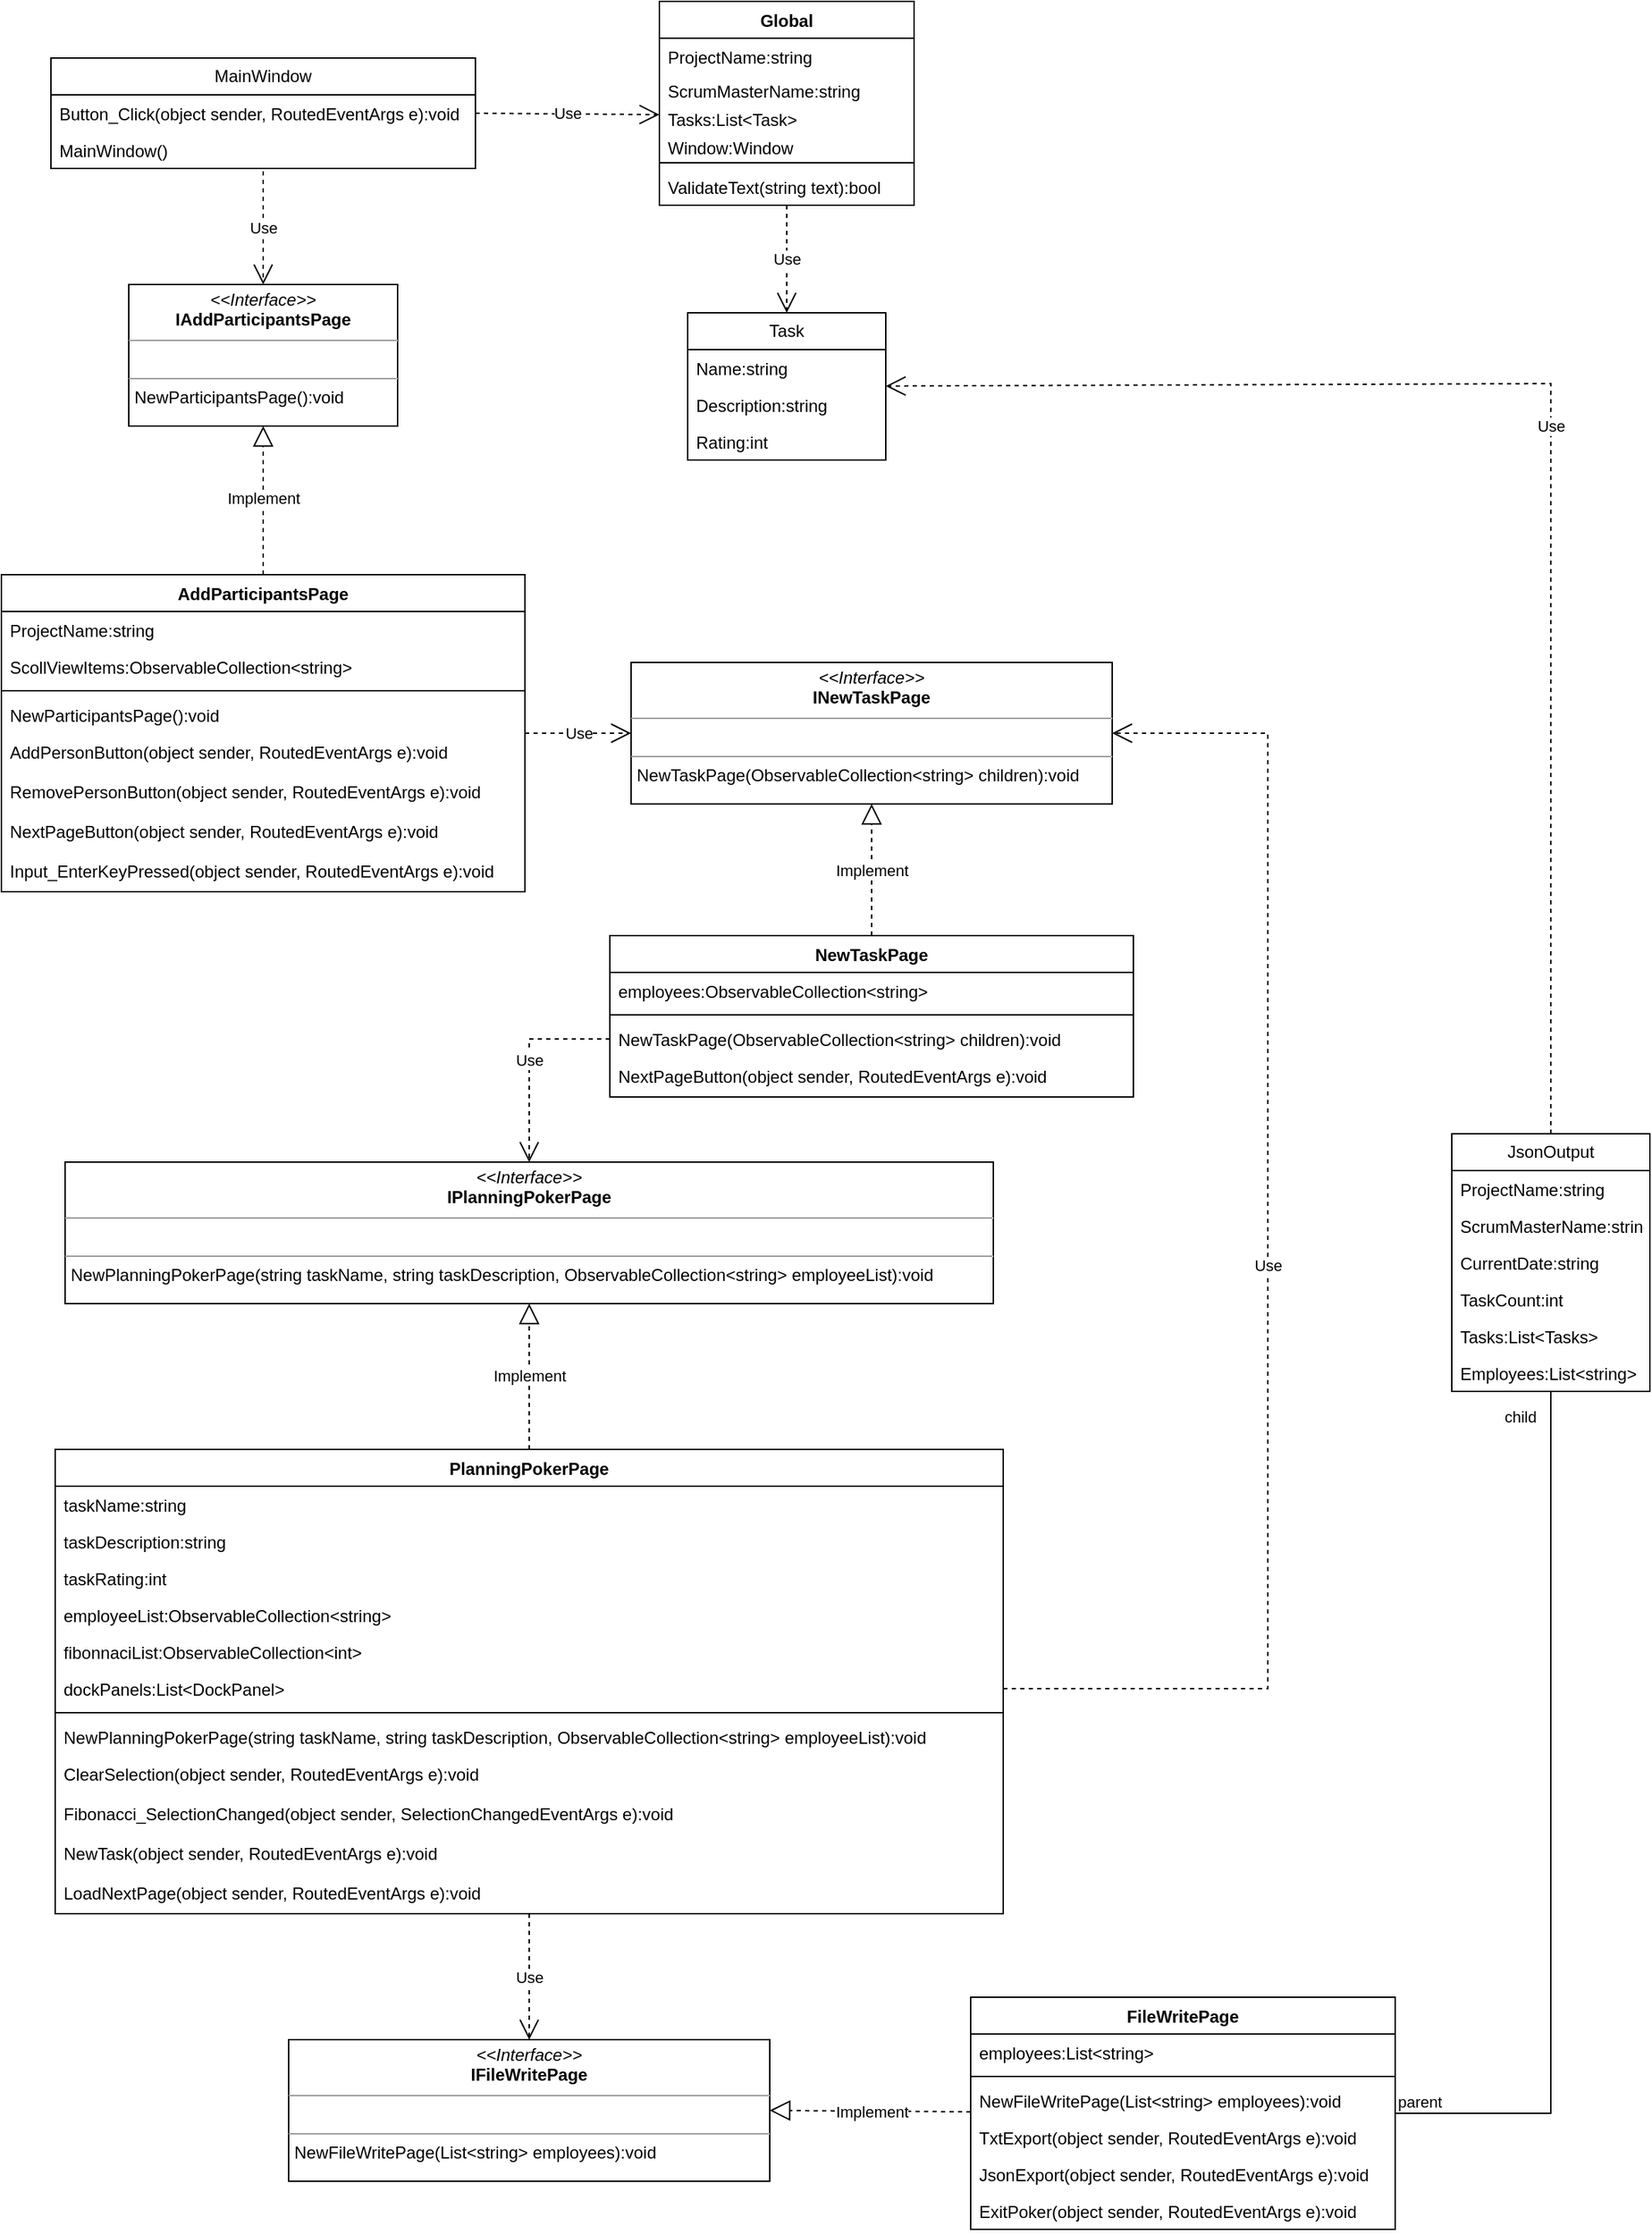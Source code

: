 <mxfile version="21.2.1" type="device">
  <diagram id="C5RBs43oDa-KdzZeNtuy" name="Page-1">
    <mxGraphModel dx="1434" dy="774" grid="1" gridSize="10" guides="1" tooltips="1" connect="1" arrows="1" fold="1" page="1" pageScale="1" pageWidth="827" pageHeight="1169" math="0" shadow="0">
      <root>
        <mxCell id="WIyWlLk6GJQsqaUBKTNV-0" />
        <mxCell id="WIyWlLk6GJQsqaUBKTNV-1" parent="WIyWlLk6GJQsqaUBKTNV-0" />
        <mxCell id="TKj22qkRIN0xCaGGHZL6-0" value="&lt;p style=&quot;margin:0px;margin-top:4px;text-align:center;&quot;&gt;&lt;i&gt;&amp;lt;&amp;lt;Interface&amp;gt;&amp;gt;&lt;/i&gt;&lt;br&gt;&lt;b&gt;IAddParticipantsPage&lt;/b&gt;&lt;br&gt;&lt;/p&gt;&lt;hr size=&quot;1&quot;&gt;&lt;br&gt;&lt;hr size=&quot;1&quot;&gt;&lt;p style=&quot;margin:0px;margin-left:4px;&quot;&gt;NewParticipantsPage():void&lt;br&gt;&lt;/p&gt;" style="verticalAlign=top;align=left;overflow=fill;fontSize=12;fontFamily=Helvetica;html=1;whiteSpace=wrap;" vertex="1" parent="WIyWlLk6GJQsqaUBKTNV-1">
          <mxGeometry x="105" y="240" width="190" height="100" as="geometry" />
        </mxCell>
        <mxCell id="TKj22qkRIN0xCaGGHZL6-5" value="MainWindow" style="swimlane;fontStyle=0;childLayout=stackLayout;horizontal=1;startSize=26;fillColor=none;horizontalStack=0;resizeParent=1;resizeParentMax=0;resizeLast=0;collapsible=1;marginBottom=0;whiteSpace=wrap;html=1;" vertex="1" parent="WIyWlLk6GJQsqaUBKTNV-1">
          <mxGeometry x="50" y="80" width="300" height="78" as="geometry" />
        </mxCell>
        <mxCell id="TKj22qkRIN0xCaGGHZL6-6" value="Button_Click(object sender, RoutedEventArgs e):void" style="text;strokeColor=none;fillColor=none;align=left;verticalAlign=top;spacingLeft=4;spacingRight=4;overflow=hidden;rotatable=0;points=[[0,0.5],[1,0.5]];portConstraint=eastwest;whiteSpace=wrap;html=1;" vertex="1" parent="TKj22qkRIN0xCaGGHZL6-5">
          <mxGeometry y="26" width="300" height="26" as="geometry" />
        </mxCell>
        <mxCell id="TKj22qkRIN0xCaGGHZL6-7" value="MainWindow()" style="text;strokeColor=none;fillColor=none;align=left;verticalAlign=top;spacingLeft=4;spacingRight=4;overflow=hidden;rotatable=0;points=[[0,0.5],[1,0.5]];portConstraint=eastwest;whiteSpace=wrap;html=1;" vertex="1" parent="TKj22qkRIN0xCaGGHZL6-5">
          <mxGeometry y="52" width="300" height="26" as="geometry" />
        </mxCell>
        <mxCell id="TKj22qkRIN0xCaGGHZL6-9" value="Use" style="endArrow=open;endSize=12;dashed=1;html=1;rounded=0;entryX=0.5;entryY=0;entryDx=0;entryDy=0;" edge="1" parent="WIyWlLk6GJQsqaUBKTNV-1" target="TKj22qkRIN0xCaGGHZL6-0">
          <mxGeometry width="160" relative="1" as="geometry">
            <mxPoint x="200" y="160" as="sourcePoint" />
            <mxPoint x="310" y="210" as="targetPoint" />
          </mxGeometry>
        </mxCell>
        <mxCell id="TKj22qkRIN0xCaGGHZL6-10" value="" style="endArrow=block;dashed=1;endFill=0;endSize=12;html=1;rounded=0;entryX=0.5;entryY=1;entryDx=0;entryDy=0;exitX=0.5;exitY=0;exitDx=0;exitDy=0;" edge="1" parent="WIyWlLk6GJQsqaUBKTNV-1" source="TKj22qkRIN0xCaGGHZL6-12" target="TKj22qkRIN0xCaGGHZL6-0">
          <mxGeometry width="160" relative="1" as="geometry">
            <mxPoint x="200" y="480" as="sourcePoint" />
            <mxPoint x="200" y="460" as="targetPoint" />
            <Array as="points" />
          </mxGeometry>
        </mxCell>
        <mxCell id="TKj22qkRIN0xCaGGHZL6-11" value="Implement" style="edgeLabel;html=1;align=center;verticalAlign=middle;resizable=0;points=[];" vertex="1" connectable="0" parent="TKj22qkRIN0xCaGGHZL6-10">
          <mxGeometry x="0.35" y="-1" relative="1" as="geometry">
            <mxPoint x="-1" y="17" as="offset" />
          </mxGeometry>
        </mxCell>
        <mxCell id="TKj22qkRIN0xCaGGHZL6-12" value="AddParticipantsPage" style="swimlane;fontStyle=1;align=center;verticalAlign=top;childLayout=stackLayout;horizontal=1;startSize=26;horizontalStack=0;resizeParent=1;resizeParentMax=0;resizeLast=0;collapsible=1;marginBottom=0;whiteSpace=wrap;html=1;" vertex="1" parent="WIyWlLk6GJQsqaUBKTNV-1">
          <mxGeometry x="15" y="445" width="370" height="224" as="geometry" />
        </mxCell>
        <mxCell id="TKj22qkRIN0xCaGGHZL6-13" value="ProjectName:string" style="text;strokeColor=none;fillColor=none;align=left;verticalAlign=top;spacingLeft=4;spacingRight=4;overflow=hidden;rotatable=0;points=[[0,0.5],[1,0.5]];portConstraint=eastwest;whiteSpace=wrap;html=1;" vertex="1" parent="TKj22qkRIN0xCaGGHZL6-12">
          <mxGeometry y="26" width="370" height="26" as="geometry" />
        </mxCell>
        <mxCell id="TKj22qkRIN0xCaGGHZL6-34" value="ScollViewItems:ObservableCollection&amp;lt;string&amp;gt;" style="text;strokeColor=none;fillColor=none;align=left;verticalAlign=top;spacingLeft=4;spacingRight=4;overflow=hidden;rotatable=0;points=[[0,0.5],[1,0.5]];portConstraint=eastwest;whiteSpace=wrap;html=1;" vertex="1" parent="TKj22qkRIN0xCaGGHZL6-12">
          <mxGeometry y="52" width="370" height="26" as="geometry" />
        </mxCell>
        <mxCell id="TKj22qkRIN0xCaGGHZL6-14" value="" style="line;strokeWidth=1;fillColor=none;align=left;verticalAlign=middle;spacingTop=-1;spacingLeft=3;spacingRight=3;rotatable=0;labelPosition=right;points=[];portConstraint=eastwest;strokeColor=inherit;" vertex="1" parent="TKj22qkRIN0xCaGGHZL6-12">
          <mxGeometry y="78" width="370" height="8" as="geometry" />
        </mxCell>
        <mxCell id="TKj22qkRIN0xCaGGHZL6-35" value="&lt;div&gt;NewParticipantsPage():void&lt;/div&gt;" style="text;strokeColor=none;fillColor=none;align=left;verticalAlign=top;spacingLeft=4;spacingRight=4;overflow=hidden;rotatable=0;points=[[0,0.5],[1,0.5]];portConstraint=eastwest;whiteSpace=wrap;html=1;" vertex="1" parent="TKj22qkRIN0xCaGGHZL6-12">
          <mxGeometry y="86" width="370" height="26" as="geometry" />
        </mxCell>
        <mxCell id="TKj22qkRIN0xCaGGHZL6-15" value="AddPersonButton(object sender, RoutedEventArgs e):void" style="text;strokeColor=none;fillColor=none;align=left;verticalAlign=top;spacingLeft=4;spacingRight=4;overflow=hidden;rotatable=0;points=[[0,0.5],[1,0.5]];portConstraint=eastwest;whiteSpace=wrap;html=1;" vertex="1" parent="TKj22qkRIN0xCaGGHZL6-12">
          <mxGeometry y="112" width="370" height="28" as="geometry" />
        </mxCell>
        <mxCell id="TKj22qkRIN0xCaGGHZL6-36" value="RemovePersonButton(object sender, RoutedEventArgs e):void" style="text;strokeColor=none;fillColor=none;align=left;verticalAlign=top;spacingLeft=4;spacingRight=4;overflow=hidden;rotatable=0;points=[[0,0.5],[1,0.5]];portConstraint=eastwest;whiteSpace=wrap;html=1;" vertex="1" parent="TKj22qkRIN0xCaGGHZL6-12">
          <mxGeometry y="140" width="370" height="28" as="geometry" />
        </mxCell>
        <mxCell id="TKj22qkRIN0xCaGGHZL6-37" value="NextPageButton(object sender, RoutedEventArgs e):void" style="text;strokeColor=none;fillColor=none;align=left;verticalAlign=top;spacingLeft=4;spacingRight=4;overflow=hidden;rotatable=0;points=[[0,0.5],[1,0.5]];portConstraint=eastwest;whiteSpace=wrap;html=1;" vertex="1" parent="TKj22qkRIN0xCaGGHZL6-12">
          <mxGeometry y="168" width="370" height="28" as="geometry" />
        </mxCell>
        <mxCell id="TKj22qkRIN0xCaGGHZL6-38" value="Input_EnterKeyPressed(object sender, RoutedEventArgs e):void" style="text;strokeColor=none;fillColor=none;align=left;verticalAlign=top;spacingLeft=4;spacingRight=4;overflow=hidden;rotatable=0;points=[[0,0.5],[1,0.5]];portConstraint=eastwest;whiteSpace=wrap;html=1;" vertex="1" parent="TKj22qkRIN0xCaGGHZL6-12">
          <mxGeometry y="196" width="370" height="28" as="geometry" />
        </mxCell>
        <mxCell id="TKj22qkRIN0xCaGGHZL6-16" value="Global" style="swimlane;fontStyle=1;align=center;verticalAlign=top;childLayout=stackLayout;horizontal=1;startSize=26;horizontalStack=0;resizeParent=1;resizeParentMax=0;resizeLast=0;collapsible=1;marginBottom=0;whiteSpace=wrap;html=1;" vertex="1" parent="WIyWlLk6GJQsqaUBKTNV-1">
          <mxGeometry x="480" y="40" width="180" height="144" as="geometry" />
        </mxCell>
        <mxCell id="TKj22qkRIN0xCaGGHZL6-17" value="&lt;div&gt;ProjectName:string&lt;/div&gt;" style="text;strokeColor=none;fillColor=none;align=left;verticalAlign=top;spacingLeft=4;spacingRight=4;overflow=hidden;rotatable=0;points=[[0,0.5],[1,0.5]];portConstraint=eastwest;whiteSpace=wrap;html=1;" vertex="1" parent="TKj22qkRIN0xCaGGHZL6-16">
          <mxGeometry y="26" width="180" height="24" as="geometry" />
        </mxCell>
        <mxCell id="TKj22qkRIN0xCaGGHZL6-30" value="&lt;div&gt;ScrumMasterName:string&lt;/div&gt;&lt;div&gt;&lt;br&gt;&lt;/div&gt;&lt;div&gt;&lt;div&gt;Tasks:List&amp;lt;Task&amp;gt;&lt;/div&gt;Window:Window&lt;/div&gt;" style="text;strokeColor=none;fillColor=none;align=left;verticalAlign=top;spacingLeft=4;spacingRight=4;overflow=hidden;rotatable=0;points=[[0,0.5],[1,0.5]];portConstraint=eastwest;whiteSpace=wrap;html=1;" vertex="1" parent="TKj22qkRIN0xCaGGHZL6-16">
          <mxGeometry y="50" width="180" height="20" as="geometry" />
        </mxCell>
        <mxCell id="TKj22qkRIN0xCaGGHZL6-31" value="Tasks:List&amp;lt;Task&amp;gt;&lt;div&gt;&lt;br&gt;&lt;/div&gt;" style="text;strokeColor=none;fillColor=none;align=left;verticalAlign=top;spacingLeft=4;spacingRight=4;overflow=hidden;rotatable=0;points=[[0,0.5],[1,0.5]];portConstraint=eastwest;whiteSpace=wrap;html=1;" vertex="1" parent="TKj22qkRIN0xCaGGHZL6-16">
          <mxGeometry y="70" width="180" height="20" as="geometry" />
        </mxCell>
        <mxCell id="TKj22qkRIN0xCaGGHZL6-32" value="Window:Window" style="text;strokeColor=none;fillColor=none;align=left;verticalAlign=top;spacingLeft=4;spacingRight=4;overflow=hidden;rotatable=0;points=[[0,0.5],[1,0.5]];portConstraint=eastwest;whiteSpace=wrap;html=1;" vertex="1" parent="TKj22qkRIN0xCaGGHZL6-16">
          <mxGeometry y="90" width="180" height="20" as="geometry" />
        </mxCell>
        <mxCell id="TKj22qkRIN0xCaGGHZL6-18" value="" style="line;strokeWidth=1;fillColor=none;align=left;verticalAlign=middle;spacingTop=-1;spacingLeft=3;spacingRight=3;rotatable=0;labelPosition=right;points=[];portConstraint=eastwest;strokeColor=inherit;" vertex="1" parent="TKj22qkRIN0xCaGGHZL6-16">
          <mxGeometry y="110" width="180" height="8" as="geometry" />
        </mxCell>
        <mxCell id="TKj22qkRIN0xCaGGHZL6-19" value="&lt;div&gt;ValidateText(string text):bool&lt;/div&gt;" style="text;strokeColor=none;fillColor=none;align=left;verticalAlign=top;spacingLeft=4;spacingRight=4;overflow=hidden;rotatable=0;points=[[0,0.5],[1,0.5]];portConstraint=eastwest;whiteSpace=wrap;html=1;" vertex="1" parent="TKj22qkRIN0xCaGGHZL6-16">
          <mxGeometry y="118" width="180" height="26" as="geometry" />
        </mxCell>
        <mxCell id="TKj22qkRIN0xCaGGHZL6-20" value="Use" style="endArrow=open;endSize=12;dashed=1;html=1;rounded=0;entryX=0;entryY=0.5;entryDx=0;entryDy=0;exitX=1;exitY=0.5;exitDx=0;exitDy=0;" edge="1" parent="WIyWlLk6GJQsqaUBKTNV-1" source="TKj22qkRIN0xCaGGHZL6-6" target="TKj22qkRIN0xCaGGHZL6-31">
          <mxGeometry width="160" relative="1" as="geometry">
            <mxPoint x="210" y="170" as="sourcePoint" />
            <mxPoint x="210" y="250" as="targetPoint" />
          </mxGeometry>
        </mxCell>
        <mxCell id="TKj22qkRIN0xCaGGHZL6-25" value="Task" style="swimlane;fontStyle=0;childLayout=stackLayout;horizontal=1;startSize=26;fillColor=none;horizontalStack=0;resizeParent=1;resizeParentMax=0;resizeLast=0;collapsible=1;marginBottom=0;whiteSpace=wrap;html=1;" vertex="1" parent="WIyWlLk6GJQsqaUBKTNV-1">
          <mxGeometry x="500" y="260" width="140" height="104" as="geometry" />
        </mxCell>
        <mxCell id="TKj22qkRIN0xCaGGHZL6-26" value="Name:string" style="text;strokeColor=none;fillColor=none;align=left;verticalAlign=top;spacingLeft=4;spacingRight=4;overflow=hidden;rotatable=0;points=[[0,0.5],[1,0.5]];portConstraint=eastwest;whiteSpace=wrap;html=1;" vertex="1" parent="TKj22qkRIN0xCaGGHZL6-25">
          <mxGeometry y="26" width="140" height="26" as="geometry" />
        </mxCell>
        <mxCell id="TKj22qkRIN0xCaGGHZL6-27" value="Description:string" style="text;strokeColor=none;fillColor=none;align=left;verticalAlign=top;spacingLeft=4;spacingRight=4;overflow=hidden;rotatable=0;points=[[0,0.5],[1,0.5]];portConstraint=eastwest;whiteSpace=wrap;html=1;" vertex="1" parent="TKj22qkRIN0xCaGGHZL6-25">
          <mxGeometry y="52" width="140" height="26" as="geometry" />
        </mxCell>
        <mxCell id="TKj22qkRIN0xCaGGHZL6-28" value="Rating:int" style="text;strokeColor=none;fillColor=none;align=left;verticalAlign=top;spacingLeft=4;spacingRight=4;overflow=hidden;rotatable=0;points=[[0,0.5],[1,0.5]];portConstraint=eastwest;whiteSpace=wrap;html=1;" vertex="1" parent="TKj22qkRIN0xCaGGHZL6-25">
          <mxGeometry y="78" width="140" height="26" as="geometry" />
        </mxCell>
        <mxCell id="TKj22qkRIN0xCaGGHZL6-29" value="Use" style="endArrow=open;endSize=12;dashed=1;html=1;rounded=0;entryX=0.5;entryY=0;entryDx=0;entryDy=0;exitX=0.5;exitY=1;exitDx=0;exitDy=0;" edge="1" parent="WIyWlLk6GJQsqaUBKTNV-1" source="TKj22qkRIN0xCaGGHZL6-16" target="TKj22qkRIN0xCaGGHZL6-25">
          <mxGeometry width="160" relative="1" as="geometry">
            <mxPoint x="360" y="129" as="sourcePoint" />
            <mxPoint x="490" y="128" as="targetPoint" />
          </mxGeometry>
        </mxCell>
        <mxCell id="TKj22qkRIN0xCaGGHZL6-39" value="&lt;p style=&quot;margin:0px;margin-top:4px;text-align:center;&quot;&gt;&lt;i&gt;&amp;lt;&amp;lt;Interface&amp;gt;&amp;gt;&lt;/i&gt;&lt;br&gt;&lt;b&gt;INewTaskPage&lt;/b&gt;&lt;br&gt;&lt;/p&gt;&lt;hr size=&quot;1&quot;&gt;&lt;br&gt;&lt;hr size=&quot;1&quot;&gt;&lt;p style=&quot;margin:0px;margin-left:4px;&quot;&gt;NewTaskPage(ObservableCollection&amp;lt;string&amp;gt; children):void&lt;br&gt;&lt;/p&gt;" style="verticalAlign=top;align=left;overflow=fill;fontSize=12;fontFamily=Helvetica;html=1;whiteSpace=wrap;" vertex="1" parent="WIyWlLk6GJQsqaUBKTNV-1">
          <mxGeometry x="460" y="507" width="340" height="100" as="geometry" />
        </mxCell>
        <mxCell id="TKj22qkRIN0xCaGGHZL6-40" value="Use" style="endArrow=open;endSize=12;dashed=1;html=1;rounded=0;entryX=0;entryY=0.5;entryDx=0;entryDy=0;exitX=1;exitY=0.5;exitDx=0;exitDy=0;" edge="1" parent="WIyWlLk6GJQsqaUBKTNV-1" source="TKj22qkRIN0xCaGGHZL6-12" target="TKj22qkRIN0xCaGGHZL6-39">
          <mxGeometry width="160" relative="1" as="geometry">
            <mxPoint x="210" y="170" as="sourcePoint" />
            <mxPoint x="210" y="250" as="targetPoint" />
          </mxGeometry>
        </mxCell>
        <mxCell id="TKj22qkRIN0xCaGGHZL6-41" value="NewTaskPage" style="swimlane;fontStyle=1;align=center;verticalAlign=top;childLayout=stackLayout;horizontal=1;startSize=26;horizontalStack=0;resizeParent=1;resizeParentMax=0;resizeLast=0;collapsible=1;marginBottom=0;whiteSpace=wrap;html=1;" vertex="1" parent="WIyWlLk6GJQsqaUBKTNV-1">
          <mxGeometry x="445" y="700" width="370" height="114" as="geometry" />
        </mxCell>
        <mxCell id="TKj22qkRIN0xCaGGHZL6-42" value="employees:ObservableCollection&amp;lt;string&amp;gt;" style="text;strokeColor=none;fillColor=none;align=left;verticalAlign=top;spacingLeft=4;spacingRight=4;overflow=hidden;rotatable=0;points=[[0,0.5],[1,0.5]];portConstraint=eastwest;whiteSpace=wrap;html=1;" vertex="1" parent="TKj22qkRIN0xCaGGHZL6-41">
          <mxGeometry y="26" width="370" height="26" as="geometry" />
        </mxCell>
        <mxCell id="TKj22qkRIN0xCaGGHZL6-44" value="" style="line;strokeWidth=1;fillColor=none;align=left;verticalAlign=middle;spacingTop=-1;spacingLeft=3;spacingRight=3;rotatable=0;labelPosition=right;points=[];portConstraint=eastwest;strokeColor=inherit;" vertex="1" parent="TKj22qkRIN0xCaGGHZL6-41">
          <mxGeometry y="52" width="370" height="8" as="geometry" />
        </mxCell>
        <mxCell id="TKj22qkRIN0xCaGGHZL6-45" value="NewTaskPage(ObservableCollection&amp;lt;string&amp;gt; children):void" style="text;strokeColor=none;fillColor=none;align=left;verticalAlign=top;spacingLeft=4;spacingRight=4;overflow=hidden;rotatable=0;points=[[0,0.5],[1,0.5]];portConstraint=eastwest;whiteSpace=wrap;html=1;" vertex="1" parent="TKj22qkRIN0xCaGGHZL6-41">
          <mxGeometry y="60" width="370" height="26" as="geometry" />
        </mxCell>
        <mxCell id="TKj22qkRIN0xCaGGHZL6-48" value="NextPageButton(object sender, RoutedEventArgs e):void" style="text;strokeColor=none;fillColor=none;align=left;verticalAlign=top;spacingLeft=4;spacingRight=4;overflow=hidden;rotatable=0;points=[[0,0.5],[1,0.5]];portConstraint=eastwest;whiteSpace=wrap;html=1;" vertex="1" parent="TKj22qkRIN0xCaGGHZL6-41">
          <mxGeometry y="86" width="370" height="28" as="geometry" />
        </mxCell>
        <mxCell id="TKj22qkRIN0xCaGGHZL6-50" value="" style="endArrow=block;dashed=1;endFill=0;endSize=12;html=1;rounded=0;entryX=0.5;entryY=1;entryDx=0;entryDy=0;exitX=0.5;exitY=0;exitDx=0;exitDy=0;" edge="1" parent="WIyWlLk6GJQsqaUBKTNV-1" source="TKj22qkRIN0xCaGGHZL6-41" target="TKj22qkRIN0xCaGGHZL6-39">
          <mxGeometry width="160" relative="1" as="geometry">
            <mxPoint x="210" y="455" as="sourcePoint" />
            <mxPoint x="210" y="390" as="targetPoint" />
            <Array as="points" />
          </mxGeometry>
        </mxCell>
        <mxCell id="TKj22qkRIN0xCaGGHZL6-51" value="Implement" style="edgeLabel;html=1;align=center;verticalAlign=middle;resizable=0;points=[];" vertex="1" connectable="0" parent="TKj22qkRIN0xCaGGHZL6-50">
          <mxGeometry x="0.35" y="-1" relative="1" as="geometry">
            <mxPoint x="-1" y="17" as="offset" />
          </mxGeometry>
        </mxCell>
        <mxCell id="TKj22qkRIN0xCaGGHZL6-53" value="&lt;p style=&quot;margin:0px;margin-top:4px;text-align:center;&quot;&gt;&lt;i&gt;&amp;lt;&amp;lt;Interface&amp;gt;&amp;gt;&lt;/i&gt;&lt;br&gt;&lt;b&gt;IPlanningPokerPage&lt;/b&gt;&lt;br&gt;&lt;/p&gt;&lt;hr size=&quot;1&quot;&gt;&lt;br&gt;&lt;hr size=&quot;1&quot;&gt;&lt;p style=&quot;margin:0px;margin-left:4px;&quot;&gt;NewPlanningPokerPage(string taskName, string taskDescription, ObservableCollection&amp;lt;string&amp;gt; employeeList):void&lt;br&gt;&lt;/p&gt;" style="verticalAlign=top;align=left;overflow=fill;fontSize=12;fontFamily=Helvetica;html=1;whiteSpace=wrap;" vertex="1" parent="WIyWlLk6GJQsqaUBKTNV-1">
          <mxGeometry x="60" y="860" width="656" height="100" as="geometry" />
        </mxCell>
        <mxCell id="TKj22qkRIN0xCaGGHZL6-52" value="Use" style="endArrow=open;endSize=12;dashed=1;html=1;rounded=0;exitX=0;exitY=0.5;exitDx=0;exitDy=0;entryX=0.5;entryY=0;entryDx=0;entryDy=0;" edge="1" parent="WIyWlLk6GJQsqaUBKTNV-1" source="TKj22qkRIN0xCaGGHZL6-45" target="TKj22qkRIN0xCaGGHZL6-53">
          <mxGeometry width="160" relative="1" as="geometry">
            <mxPoint x="395" y="567" as="sourcePoint" />
            <mxPoint x="340" y="710" as="targetPoint" />
            <Array as="points">
              <mxPoint x="388" y="773" />
            </Array>
          </mxGeometry>
        </mxCell>
        <mxCell id="TKj22qkRIN0xCaGGHZL6-55" value="PlanningPokerPage" style="swimlane;fontStyle=1;align=center;verticalAlign=top;childLayout=stackLayout;horizontal=1;startSize=26;horizontalStack=0;resizeParent=1;resizeParentMax=0;resizeLast=0;collapsible=1;marginBottom=0;whiteSpace=wrap;html=1;" vertex="1" parent="WIyWlLk6GJQsqaUBKTNV-1">
          <mxGeometry x="53" y="1063" width="670" height="328" as="geometry" />
        </mxCell>
        <mxCell id="TKj22qkRIN0xCaGGHZL6-56" value="taskName:string" style="text;strokeColor=none;fillColor=none;align=left;verticalAlign=top;spacingLeft=4;spacingRight=4;overflow=hidden;rotatable=0;points=[[0,0.5],[1,0.5]];portConstraint=eastwest;whiteSpace=wrap;html=1;" vertex="1" parent="TKj22qkRIN0xCaGGHZL6-55">
          <mxGeometry y="26" width="670" height="26" as="geometry" />
        </mxCell>
        <mxCell id="TKj22qkRIN0xCaGGHZL6-63" value="taskDescription:string" style="text;strokeColor=none;fillColor=none;align=left;verticalAlign=top;spacingLeft=4;spacingRight=4;overflow=hidden;rotatable=0;points=[[0,0.5],[1,0.5]];portConstraint=eastwest;whiteSpace=wrap;html=1;" vertex="1" parent="TKj22qkRIN0xCaGGHZL6-55">
          <mxGeometry y="52" width="670" height="26" as="geometry" />
        </mxCell>
        <mxCell id="TKj22qkRIN0xCaGGHZL6-64" value="taskRating:int" style="text;strokeColor=none;fillColor=none;align=left;verticalAlign=top;spacingLeft=4;spacingRight=4;overflow=hidden;rotatable=0;points=[[0,0.5],[1,0.5]];portConstraint=eastwest;whiteSpace=wrap;html=1;" vertex="1" parent="TKj22qkRIN0xCaGGHZL6-55">
          <mxGeometry y="78" width="670" height="26" as="geometry" />
        </mxCell>
        <mxCell id="TKj22qkRIN0xCaGGHZL6-65" value="employeeList:ObservableCollection&amp;lt;string&amp;gt;" style="text;strokeColor=none;fillColor=none;align=left;verticalAlign=top;spacingLeft=4;spacingRight=4;overflow=hidden;rotatable=0;points=[[0,0.5],[1,0.5]];portConstraint=eastwest;whiteSpace=wrap;html=1;" vertex="1" parent="TKj22qkRIN0xCaGGHZL6-55">
          <mxGeometry y="104" width="670" height="26" as="geometry" />
        </mxCell>
        <mxCell id="TKj22qkRIN0xCaGGHZL6-66" value="fibonnaciList:ObservableCollection&amp;lt;int&amp;gt;" style="text;strokeColor=none;fillColor=none;align=left;verticalAlign=top;spacingLeft=4;spacingRight=4;overflow=hidden;rotatable=0;points=[[0,0.5],[1,0.5]];portConstraint=eastwest;whiteSpace=wrap;html=1;" vertex="1" parent="TKj22qkRIN0xCaGGHZL6-55">
          <mxGeometry y="130" width="670" height="26" as="geometry" />
        </mxCell>
        <mxCell id="TKj22qkRIN0xCaGGHZL6-67" value="dockPanels:List&amp;lt;DockPanel&amp;gt;" style="text;strokeColor=none;fillColor=none;align=left;verticalAlign=top;spacingLeft=4;spacingRight=4;overflow=hidden;rotatable=0;points=[[0,0.5],[1,0.5]];portConstraint=eastwest;whiteSpace=wrap;html=1;" vertex="1" parent="TKj22qkRIN0xCaGGHZL6-55">
          <mxGeometry y="156" width="670" height="26" as="geometry" />
        </mxCell>
        <mxCell id="TKj22qkRIN0xCaGGHZL6-57" value="" style="line;strokeWidth=1;fillColor=none;align=left;verticalAlign=middle;spacingTop=-1;spacingLeft=3;spacingRight=3;rotatable=0;labelPosition=right;points=[];portConstraint=eastwest;strokeColor=inherit;" vertex="1" parent="TKj22qkRIN0xCaGGHZL6-55">
          <mxGeometry y="182" width="670" height="8" as="geometry" />
        </mxCell>
        <mxCell id="TKj22qkRIN0xCaGGHZL6-58" value="NewPlanningPokerPage(string taskName, string taskDescription, ObservableCollection&amp;lt;string&amp;gt; employeeList):void" style="text;strokeColor=none;fillColor=none;align=left;verticalAlign=top;spacingLeft=4;spacingRight=4;overflow=hidden;rotatable=0;points=[[0,0.5],[1,0.5]];portConstraint=eastwest;whiteSpace=wrap;html=1;" vertex="1" parent="TKj22qkRIN0xCaGGHZL6-55">
          <mxGeometry y="190" width="670" height="26" as="geometry" />
        </mxCell>
        <mxCell id="TKj22qkRIN0xCaGGHZL6-59" value="ClearSelection(object sender, RoutedEventArgs e):void" style="text;strokeColor=none;fillColor=none;align=left;verticalAlign=top;spacingLeft=4;spacingRight=4;overflow=hidden;rotatable=0;points=[[0,0.5],[1,0.5]];portConstraint=eastwest;whiteSpace=wrap;html=1;" vertex="1" parent="TKj22qkRIN0xCaGGHZL6-55">
          <mxGeometry y="216" width="670" height="28" as="geometry" />
        </mxCell>
        <mxCell id="TKj22qkRIN0xCaGGHZL6-68" value="Fibonacci_SelectionChanged(object sender, SelectionChangedEventArgs e):void" style="text;strokeColor=none;fillColor=none;align=left;verticalAlign=top;spacingLeft=4;spacingRight=4;overflow=hidden;rotatable=0;points=[[0,0.5],[1,0.5]];portConstraint=eastwest;whiteSpace=wrap;html=1;" vertex="1" parent="TKj22qkRIN0xCaGGHZL6-55">
          <mxGeometry y="244" width="670" height="28" as="geometry" />
        </mxCell>
        <mxCell id="TKj22qkRIN0xCaGGHZL6-69" value="NewTask(object sender, RoutedEventArgs e):void" style="text;strokeColor=none;fillColor=none;align=left;verticalAlign=top;spacingLeft=4;spacingRight=4;overflow=hidden;rotatable=0;points=[[0,0.5],[1,0.5]];portConstraint=eastwest;whiteSpace=wrap;html=1;" vertex="1" parent="TKj22qkRIN0xCaGGHZL6-55">
          <mxGeometry y="272" width="670" height="28" as="geometry" />
        </mxCell>
        <mxCell id="TKj22qkRIN0xCaGGHZL6-70" value="LoadNextPage(object sender, RoutedEventArgs e):void" style="text;strokeColor=none;fillColor=none;align=left;verticalAlign=top;spacingLeft=4;spacingRight=4;overflow=hidden;rotatable=0;points=[[0,0.5],[1,0.5]];portConstraint=eastwest;whiteSpace=wrap;html=1;" vertex="1" parent="TKj22qkRIN0xCaGGHZL6-55">
          <mxGeometry y="300" width="670" height="28" as="geometry" />
        </mxCell>
        <mxCell id="TKj22qkRIN0xCaGGHZL6-60" value="" style="endArrow=block;dashed=1;endFill=0;endSize=12;html=1;rounded=0;entryX=0.5;entryY=1;entryDx=0;entryDy=0;exitX=0.5;exitY=0;exitDx=0;exitDy=0;" edge="1" parent="WIyWlLk6GJQsqaUBKTNV-1" source="TKj22qkRIN0xCaGGHZL6-55" target="TKj22qkRIN0xCaGGHZL6-53">
          <mxGeometry width="160" relative="1" as="geometry">
            <mxPoint x="-32" y="818" as="sourcePoint" />
            <mxPoint x="388" y="970" as="targetPoint" />
            <Array as="points" />
          </mxGeometry>
        </mxCell>
        <mxCell id="TKj22qkRIN0xCaGGHZL6-61" value="Implement" style="edgeLabel;html=1;align=center;verticalAlign=middle;resizable=0;points=[];" vertex="1" connectable="0" parent="TKj22qkRIN0xCaGGHZL6-60">
          <mxGeometry x="0.35" y="-1" relative="1" as="geometry">
            <mxPoint x="-1" y="17" as="offset" />
          </mxGeometry>
        </mxCell>
        <mxCell id="TKj22qkRIN0xCaGGHZL6-71" value="Use" style="endArrow=open;endSize=12;dashed=1;html=1;rounded=0;entryX=1;entryY=0.5;entryDx=0;entryDy=0;exitX=1;exitY=0.5;exitDx=0;exitDy=0;" edge="1" parent="WIyWlLk6GJQsqaUBKTNV-1" source="TKj22qkRIN0xCaGGHZL6-67" target="TKj22qkRIN0xCaGGHZL6-39">
          <mxGeometry width="160" relative="1" as="geometry">
            <mxPoint x="50" y="1260" as="sourcePoint" />
            <mxPoint y="780" as="targetPoint" />
            <Array as="points">
              <mxPoint x="910" y="1232" />
              <mxPoint x="910" y="557" />
            </Array>
          </mxGeometry>
        </mxCell>
        <mxCell id="TKj22qkRIN0xCaGGHZL6-72" value="&lt;p style=&quot;margin:0px;margin-top:4px;text-align:center;&quot;&gt;&lt;i&gt;&amp;lt;&amp;lt;Interface&amp;gt;&amp;gt;&lt;/i&gt;&lt;br&gt;&lt;b&gt;IFileWritePage&lt;/b&gt;&lt;br&gt;&lt;/p&gt;&lt;hr size=&quot;1&quot;&gt;&lt;br&gt;&lt;hr size=&quot;1&quot;&gt;&lt;p style=&quot;margin:0px;margin-left:4px;&quot;&gt;NewFileWritePage(List&amp;lt;string&amp;gt; employees):void&lt;br&gt;&lt;/p&gt;" style="verticalAlign=top;align=left;overflow=fill;fontSize=12;fontFamily=Helvetica;html=1;whiteSpace=wrap;" vertex="1" parent="WIyWlLk6GJQsqaUBKTNV-1">
          <mxGeometry x="218" y="1480" width="340" height="100" as="geometry" />
        </mxCell>
        <mxCell id="TKj22qkRIN0xCaGGHZL6-74" value="Use" style="endArrow=open;endSize=12;dashed=1;html=1;rounded=0;exitX=0.5;exitY=1;exitDx=0;exitDy=0;entryX=0.5;entryY=0;entryDx=0;entryDy=0;" edge="1" parent="WIyWlLk6GJQsqaUBKTNV-1" source="TKj22qkRIN0xCaGGHZL6-55" target="TKj22qkRIN0xCaGGHZL6-72">
          <mxGeometry width="160" relative="1" as="geometry">
            <mxPoint x="437" y="1600" as="sourcePoint" />
            <mxPoint x="380" y="1687" as="targetPoint" />
            <Array as="points" />
          </mxGeometry>
        </mxCell>
        <mxCell id="TKj22qkRIN0xCaGGHZL6-75" value="" style="endArrow=block;dashed=1;endFill=0;endSize=12;html=1;rounded=0;entryX=1;entryY=0.5;entryDx=0;entryDy=0;" edge="1" parent="WIyWlLk6GJQsqaUBKTNV-1" source="TKj22qkRIN0xCaGGHZL6-77" target="TKj22qkRIN0xCaGGHZL6-72">
          <mxGeometry width="160" relative="1" as="geometry">
            <mxPoint x="650" y="1529.5" as="sourcePoint" />
            <mxPoint x="558" y="1529.5" as="targetPoint" />
            <Array as="points" />
          </mxGeometry>
        </mxCell>
        <mxCell id="TKj22qkRIN0xCaGGHZL6-76" value="Implement" style="edgeLabel;html=1;align=center;verticalAlign=middle;resizable=0;points=[];" vertex="1" connectable="0" parent="TKj22qkRIN0xCaGGHZL6-75">
          <mxGeometry x="0.35" y="-1" relative="1" as="geometry">
            <mxPoint x="26" y="1" as="offset" />
          </mxGeometry>
        </mxCell>
        <mxCell id="TKj22qkRIN0xCaGGHZL6-77" value="FileWritePage" style="swimlane;fontStyle=1;align=center;verticalAlign=top;childLayout=stackLayout;horizontal=1;startSize=26;horizontalStack=0;resizeParent=1;resizeParentMax=0;resizeLast=0;collapsible=1;marginBottom=0;whiteSpace=wrap;html=1;" vertex="1" parent="WIyWlLk6GJQsqaUBKTNV-1">
          <mxGeometry x="700" y="1450" width="300" height="164" as="geometry" />
        </mxCell>
        <mxCell id="TKj22qkRIN0xCaGGHZL6-78" value="employees:List&amp;lt;string&amp;gt;" style="text;strokeColor=none;fillColor=none;align=left;verticalAlign=top;spacingLeft=4;spacingRight=4;overflow=hidden;rotatable=0;points=[[0,0.5],[1,0.5]];portConstraint=eastwest;whiteSpace=wrap;html=1;" vertex="1" parent="TKj22qkRIN0xCaGGHZL6-77">
          <mxGeometry y="26" width="300" height="26" as="geometry" />
        </mxCell>
        <mxCell id="TKj22qkRIN0xCaGGHZL6-79" value="" style="line;strokeWidth=1;fillColor=none;align=left;verticalAlign=middle;spacingTop=-1;spacingLeft=3;spacingRight=3;rotatable=0;labelPosition=right;points=[];portConstraint=eastwest;strokeColor=inherit;" vertex="1" parent="TKj22qkRIN0xCaGGHZL6-77">
          <mxGeometry y="52" width="300" height="8" as="geometry" />
        </mxCell>
        <mxCell id="TKj22qkRIN0xCaGGHZL6-80" value="NewFileWritePage(List&amp;lt;string&amp;gt; employees):void" style="text;strokeColor=none;fillColor=none;align=left;verticalAlign=top;spacingLeft=4;spacingRight=4;overflow=hidden;rotatable=0;points=[[0,0.5],[1,0.5]];portConstraint=eastwest;whiteSpace=wrap;html=1;" vertex="1" parent="TKj22qkRIN0xCaGGHZL6-77">
          <mxGeometry y="60" width="300" height="26" as="geometry" />
        </mxCell>
        <mxCell id="TKj22qkRIN0xCaGGHZL6-81" value="TxtExport(object sender, RoutedEventArgs e):void" style="text;strokeColor=none;fillColor=none;align=left;verticalAlign=top;spacingLeft=4;spacingRight=4;overflow=hidden;rotatable=0;points=[[0,0.5],[1,0.5]];portConstraint=eastwest;whiteSpace=wrap;html=1;" vertex="1" parent="TKj22qkRIN0xCaGGHZL6-77">
          <mxGeometry y="86" width="300" height="26" as="geometry" />
        </mxCell>
        <mxCell id="TKj22qkRIN0xCaGGHZL6-87" value="JsonExport(object sender, RoutedEventArgs e):void" style="text;strokeColor=none;fillColor=none;align=left;verticalAlign=top;spacingLeft=4;spacingRight=4;overflow=hidden;rotatable=0;points=[[0,0.5],[1,0.5]];portConstraint=eastwest;whiteSpace=wrap;html=1;" vertex="1" parent="TKj22qkRIN0xCaGGHZL6-77">
          <mxGeometry y="112" width="300" height="26" as="geometry" />
        </mxCell>
        <mxCell id="TKj22qkRIN0xCaGGHZL6-88" value="ExitPoker(object sender, RoutedEventArgs e):void" style="text;strokeColor=none;fillColor=none;align=left;verticalAlign=top;spacingLeft=4;spacingRight=4;overflow=hidden;rotatable=0;points=[[0,0.5],[1,0.5]];portConstraint=eastwest;whiteSpace=wrap;html=1;" vertex="1" parent="TKj22qkRIN0xCaGGHZL6-77">
          <mxGeometry y="138" width="300" height="26" as="geometry" />
        </mxCell>
        <mxCell id="TKj22qkRIN0xCaGGHZL6-89" value="" style="endArrow=none;html=1;edgeStyle=orthogonalEdgeStyle;rounded=0;" edge="1" parent="WIyWlLk6GJQsqaUBKTNV-1" source="TKj22qkRIN0xCaGGHZL6-77" target="TKj22qkRIN0xCaGGHZL6-92">
          <mxGeometry relative="1" as="geometry">
            <mxPoint x="1060" y="1540" as="sourcePoint" />
            <mxPoint x="1100" y="980" as="targetPoint" />
          </mxGeometry>
        </mxCell>
        <mxCell id="TKj22qkRIN0xCaGGHZL6-90" value="parent" style="edgeLabel;resizable=0;html=1;align=left;verticalAlign=bottom;" connectable="0" vertex="1" parent="TKj22qkRIN0xCaGGHZL6-89">
          <mxGeometry x="-1" relative="1" as="geometry" />
        </mxCell>
        <mxCell id="TKj22qkRIN0xCaGGHZL6-91" value="child" style="edgeLabel;resizable=0;html=1;align=right;verticalAlign=bottom;" connectable="0" vertex="1" parent="TKj22qkRIN0xCaGGHZL6-89">
          <mxGeometry x="1" relative="1" as="geometry">
            <mxPoint x="-10" y="26" as="offset" />
          </mxGeometry>
        </mxCell>
        <mxCell id="TKj22qkRIN0xCaGGHZL6-92" value="JsonOutput" style="swimlane;fontStyle=0;childLayout=stackLayout;horizontal=1;startSize=26;fillColor=none;horizontalStack=0;resizeParent=1;resizeParentMax=0;resizeLast=0;collapsible=1;marginBottom=0;whiteSpace=wrap;html=1;" vertex="1" parent="WIyWlLk6GJQsqaUBKTNV-1">
          <mxGeometry x="1040" y="840" width="140" height="182" as="geometry" />
        </mxCell>
        <mxCell id="TKj22qkRIN0xCaGGHZL6-93" value="ProjectName:string" style="text;strokeColor=none;fillColor=none;align=left;verticalAlign=top;spacingLeft=4;spacingRight=4;overflow=hidden;rotatable=0;points=[[0,0.5],[1,0.5]];portConstraint=eastwest;whiteSpace=wrap;html=1;" vertex="1" parent="TKj22qkRIN0xCaGGHZL6-92">
          <mxGeometry y="26" width="140" height="26" as="geometry" />
        </mxCell>
        <mxCell id="TKj22qkRIN0xCaGGHZL6-94" value="ScrumMasterName:string" style="text;strokeColor=none;fillColor=none;align=left;verticalAlign=top;spacingLeft=4;spacingRight=4;overflow=hidden;rotatable=0;points=[[0,0.5],[1,0.5]];portConstraint=eastwest;whiteSpace=wrap;html=1;" vertex="1" parent="TKj22qkRIN0xCaGGHZL6-92">
          <mxGeometry y="52" width="140" height="26" as="geometry" />
        </mxCell>
        <mxCell id="TKj22qkRIN0xCaGGHZL6-95" value="CurrentDate:string" style="text;strokeColor=none;fillColor=none;align=left;verticalAlign=top;spacingLeft=4;spacingRight=4;overflow=hidden;rotatable=0;points=[[0,0.5],[1,0.5]];portConstraint=eastwest;whiteSpace=wrap;html=1;" vertex="1" parent="TKj22qkRIN0xCaGGHZL6-92">
          <mxGeometry y="78" width="140" height="26" as="geometry" />
        </mxCell>
        <mxCell id="TKj22qkRIN0xCaGGHZL6-96" value="TaskCount:int" style="text;strokeColor=none;fillColor=none;align=left;verticalAlign=top;spacingLeft=4;spacingRight=4;overflow=hidden;rotatable=0;points=[[0,0.5],[1,0.5]];portConstraint=eastwest;whiteSpace=wrap;html=1;" vertex="1" parent="TKj22qkRIN0xCaGGHZL6-92">
          <mxGeometry y="104" width="140" height="26" as="geometry" />
        </mxCell>
        <mxCell id="TKj22qkRIN0xCaGGHZL6-97" value="Tasks:List&amp;lt;Tasks&amp;gt;" style="text;strokeColor=none;fillColor=none;align=left;verticalAlign=top;spacingLeft=4;spacingRight=4;overflow=hidden;rotatable=0;points=[[0,0.5],[1,0.5]];portConstraint=eastwest;whiteSpace=wrap;html=1;" vertex="1" parent="TKj22qkRIN0xCaGGHZL6-92">
          <mxGeometry y="130" width="140" height="26" as="geometry" />
        </mxCell>
        <mxCell id="TKj22qkRIN0xCaGGHZL6-98" value="Employees:List&amp;lt;string&amp;gt;" style="text;strokeColor=none;fillColor=none;align=left;verticalAlign=top;spacingLeft=4;spacingRight=4;overflow=hidden;rotatable=0;points=[[0,0.5],[1,0.5]];portConstraint=eastwest;whiteSpace=wrap;html=1;" vertex="1" parent="TKj22qkRIN0xCaGGHZL6-92">
          <mxGeometry y="156" width="140" height="26" as="geometry" />
        </mxCell>
        <mxCell id="TKj22qkRIN0xCaGGHZL6-99" value="Use" style="endArrow=open;endSize=12;dashed=1;html=1;rounded=0;exitX=0.5;exitY=0;exitDx=0;exitDy=0;" edge="1" parent="WIyWlLk6GJQsqaUBKTNV-1" source="TKj22qkRIN0xCaGGHZL6-92" target="TKj22qkRIN0xCaGGHZL6-25">
          <mxGeometry width="160" relative="1" as="geometry">
            <mxPoint x="395" y="567" as="sourcePoint" />
            <mxPoint x="690" y="410" as="targetPoint" />
            <Array as="points">
              <mxPoint x="1110" y="310" />
            </Array>
          </mxGeometry>
        </mxCell>
      </root>
    </mxGraphModel>
  </diagram>
</mxfile>
